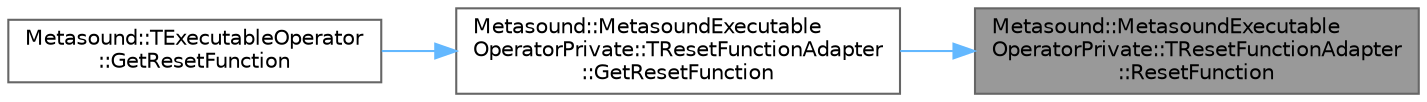 digraph "Metasound::MetasoundExecutableOperatorPrivate::TResetFunctionAdapter::ResetFunction"
{
 // INTERACTIVE_SVG=YES
 // LATEX_PDF_SIZE
  bgcolor="transparent";
  edge [fontname=Helvetica,fontsize=10,labelfontname=Helvetica,labelfontsize=10];
  node [fontname=Helvetica,fontsize=10,shape=box,height=0.2,width=0.4];
  rankdir="RL";
  Node1 [id="Node000001",label="Metasound::MetasoundExecutable\lOperatorPrivate::TResetFunctionAdapter\l::ResetFunction",height=0.2,width=0.4,color="gray40", fillcolor="grey60", style="filled", fontcolor="black",tooltip=" "];
  Node1 -> Node2 [id="edge1_Node000001_Node000002",dir="back",color="steelblue1",style="solid",tooltip=" "];
  Node2 [id="Node000002",label="Metasound::MetasoundExecutable\lOperatorPrivate::TResetFunctionAdapter\l::GetResetFunction",height=0.2,width=0.4,color="grey40", fillcolor="white", style="filled",URL="$d1/d87/structMetasound_1_1MetasoundExecutableOperatorPrivate_1_1TResetFunctionAdapter.html#aa31b2fc303e7273b99aa3bc0e058837a",tooltip=" "];
  Node2 -> Node3 [id="edge2_Node000002_Node000003",dir="back",color="steelblue1",style="solid",tooltip=" "];
  Node3 [id="Node000003",label="Metasound::TExecutableOperator\l::GetResetFunction",height=0.2,width=0.4,color="grey40", fillcolor="white", style="filled",URL="$de/ddb/classMetasound_1_1TExecutableOperator.html#a36689d9756c46bb687d25a33f5741142",tooltip="Return the reset function to call during graph execution."];
}
